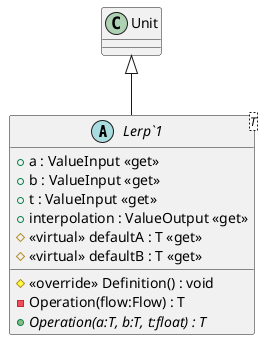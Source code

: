@startuml
abstract class "Lerp`1"<T> {
    + a : ValueInput <<get>>
    + b : ValueInput <<get>>
    + t : ValueInput <<get>>
    + interpolation : ValueOutput <<get>>
    # <<virtual>> defaultA : T <<get>>
    # <<virtual>> defaultB : T <<get>>
    # <<override>> Definition() : void
    - Operation(flow:Flow) : T
    + {abstract} Operation(a:T, b:T, t:float) : T
}
Unit <|-- "Lerp`1"
@enduml
